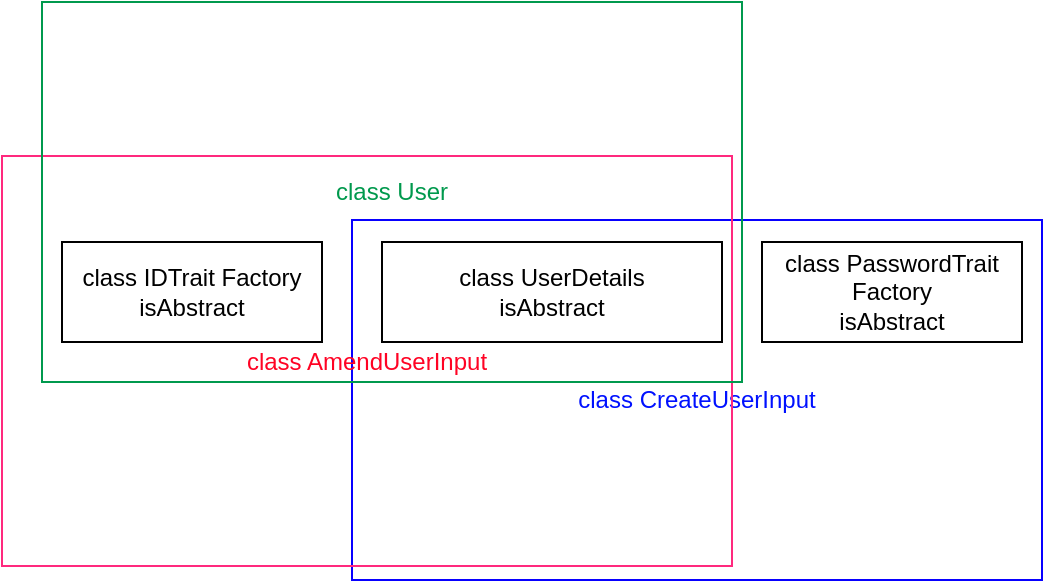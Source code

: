 <mxfile version="13.1.14" type="github">
  <diagram id="PHB84Y0Dex7qVma5kvEz" name="Page-1">
    <mxGraphModel dx="1037" dy="1473" grid="1" gridSize="10" guides="1" tooltips="1" connect="1" arrows="1" fold="1" page="1" pageScale="1" pageWidth="850" pageHeight="1100" math="0" shadow="0">
      <root>
        <mxCell id="0" />
        <mxCell id="1" parent="0" />
        <mxCell id="yj9yylkrtTo5vdsa0ZM7-8" value="class CreateUserInput" style="rounded=0;whiteSpace=wrap;html=1;fillColor=none;fontColor=#0011FF;strokeColor=#0800FF;" parent="1" vertex="1">
          <mxGeometry x="305" y="769" width="345" height="180" as="geometry" />
        </mxCell>
        <mxCell id="yj9yylkrtTo5vdsa0ZM7-7" value="class AmendUserInput" style="rounded=0;whiteSpace=wrap;html=1;fillColor=none;strokeColor=#FF297E;fontColor=#FF0324;" parent="1" vertex="1">
          <mxGeometry x="130" y="737" width="365" height="205" as="geometry" />
        </mxCell>
        <mxCell id="yj9yylkrtTo5vdsa0ZM7-5" value="class User" style="rounded=0;whiteSpace=wrap;html=1;fillColor=none;strokeColor=#00994D;fontColor=#00994D;" parent="1" vertex="1">
          <mxGeometry x="150" y="660" width="350" height="190" as="geometry" />
        </mxCell>
        <mxCell id="yj9yylkrtTo5vdsa0ZM7-4" value="class IDTrait Factory&lt;br&gt;isAbstract" style="rounded=0;whiteSpace=wrap;html=1;" parent="1" vertex="1">
          <mxGeometry x="160" y="780" width="130" height="50" as="geometry" />
        </mxCell>
        <mxCell id="yj9yylkrtTo5vdsa0ZM7-3" value="class UserDetails&lt;br&gt;isAbstract" style="rounded=0;whiteSpace=wrap;html=1;" parent="1" vertex="1">
          <mxGeometry x="320" y="780" width="170" height="50" as="geometry" />
        </mxCell>
        <mxCell id="yj9yylkrtTo5vdsa0ZM7-6" value="class PasswordTrait Factory&lt;br&gt;isAbstract" style="rounded=0;whiteSpace=wrap;html=1;" parent="1" vertex="1">
          <mxGeometry x="510" y="780" width="130" height="50" as="geometry" />
        </mxCell>
      </root>
    </mxGraphModel>
  </diagram>
</mxfile>
